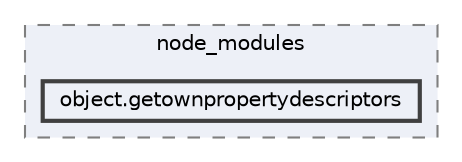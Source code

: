 digraph "pkiclassroomrescheduler/src/main/frontend/node_modules/object.getownpropertydescriptors"
{
 // LATEX_PDF_SIZE
  bgcolor="transparent";
  edge [fontname=Helvetica,fontsize=10,labelfontname=Helvetica,labelfontsize=10];
  node [fontname=Helvetica,fontsize=10,shape=box,height=0.2,width=0.4];
  compound=true
  subgraph clusterdir_72953eda66ccb3a2722c28e1c3e6c23b {
    graph [ bgcolor="#edf0f7", pencolor="grey50", label="node_modules", fontname=Helvetica,fontsize=10 style="filled,dashed", URL="dir_72953eda66ccb3a2722c28e1c3e6c23b.html",tooltip=""]
  dir_3c874ad5d323e24b40a35d44ddafcb63 [label="object.getownpropertydescriptors", fillcolor="#edf0f7", color="grey25", style="filled,bold", URL="dir_3c874ad5d323e24b40a35d44ddafcb63.html",tooltip=""];
  }
}
